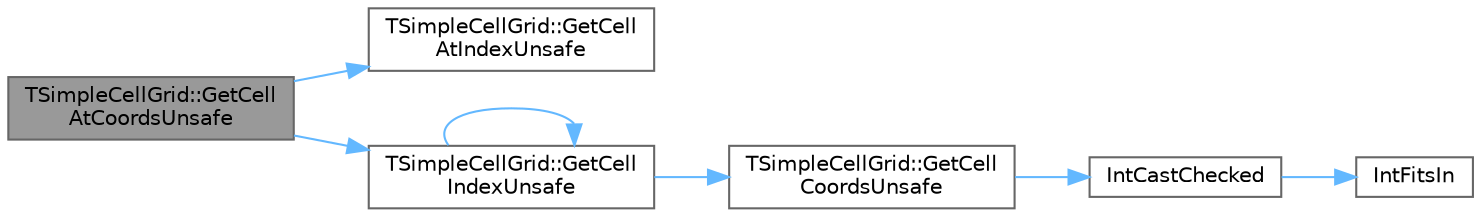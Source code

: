 digraph "TSimpleCellGrid::GetCellAtCoordsUnsafe"
{
 // INTERACTIVE_SVG=YES
 // LATEX_PDF_SIZE
  bgcolor="transparent";
  edge [fontname=Helvetica,fontsize=10,labelfontname=Helvetica,labelfontsize=10];
  node [fontname=Helvetica,fontsize=10,shape=box,height=0.2,width=0.4];
  rankdir="LR";
  Node1 [id="Node000001",label="TSimpleCellGrid::GetCell\lAtCoordsUnsafe",height=0.2,width=0.4,color="gray40", fillcolor="grey60", style="filled", fontcolor="black",tooltip=" "];
  Node1 -> Node2 [id="edge1_Node000001_Node000002",color="steelblue1",style="solid",tooltip=" "];
  Node2 [id="Node000002",label="TSimpleCellGrid::GetCell\lAtIndexUnsafe",height=0.2,width=0.4,color="grey40", fillcolor="white", style="filled",URL="$d2/dcb/structTSimpleCellGrid.html#afe746c6724dc8ba07483ce6e04d545c6",tooltip=" "];
  Node1 -> Node3 [id="edge2_Node000001_Node000003",color="steelblue1",style="solid",tooltip=" "];
  Node3 [id="Node000003",label="TSimpleCellGrid::GetCell\lIndexUnsafe",height=0.2,width=0.4,color="grey40", fillcolor="white", style="filled",URL="$d2/dcb/structTSimpleCellGrid.html#aa481261fbf8e614f86e0300589a6cd76",tooltip="Convert world location to cell index, result can be invalid."];
  Node3 -> Node4 [id="edge3_Node000003_Node000004",color="steelblue1",style="solid",tooltip=" "];
  Node4 [id="Node000004",label="TSimpleCellGrid::GetCell\lCoordsUnsafe",height=0.2,width=0.4,color="grey40", fillcolor="white", style="filled",URL="$d2/dcb/structTSimpleCellGrid.html#acd1fc04906bda98d6ab3cf9e30d9a0b6",tooltip="Convert world location to (X,Y) coords on grid, result can be outside grid."];
  Node4 -> Node5 [id="edge4_Node000004_Node000005",color="steelblue1",style="solid",tooltip=" "];
  Node5 [id="Node000005",label="IntCastChecked",height=0.2,width=0.4,color="grey40", fillcolor="white", style="filled",URL="$d4/d24/UnrealTemplate_8h.html#a886a4da9a454571f96b5c89d4f26bc31",tooltip="Cast and check that value fits in OutType."];
  Node5 -> Node6 [id="edge5_Node000005_Node000006",color="steelblue1",style="solid",tooltip=" "];
  Node6 [id="Node000006",label="IntFitsIn",height=0.2,width=0.4,color="grey40", fillcolor="white", style="filled",URL="$d4/d24/UnrealTemplate_8h.html#a9a4800af259748724f3bddeaa0ebdad0",tooltip="Test if value can make a lossless static_cast roundtrip via OutType without a sign change."];
  Node3 -> Node3 [id="edge6_Node000003_Node000003",color="steelblue1",style="solid",tooltip=" "];
}
